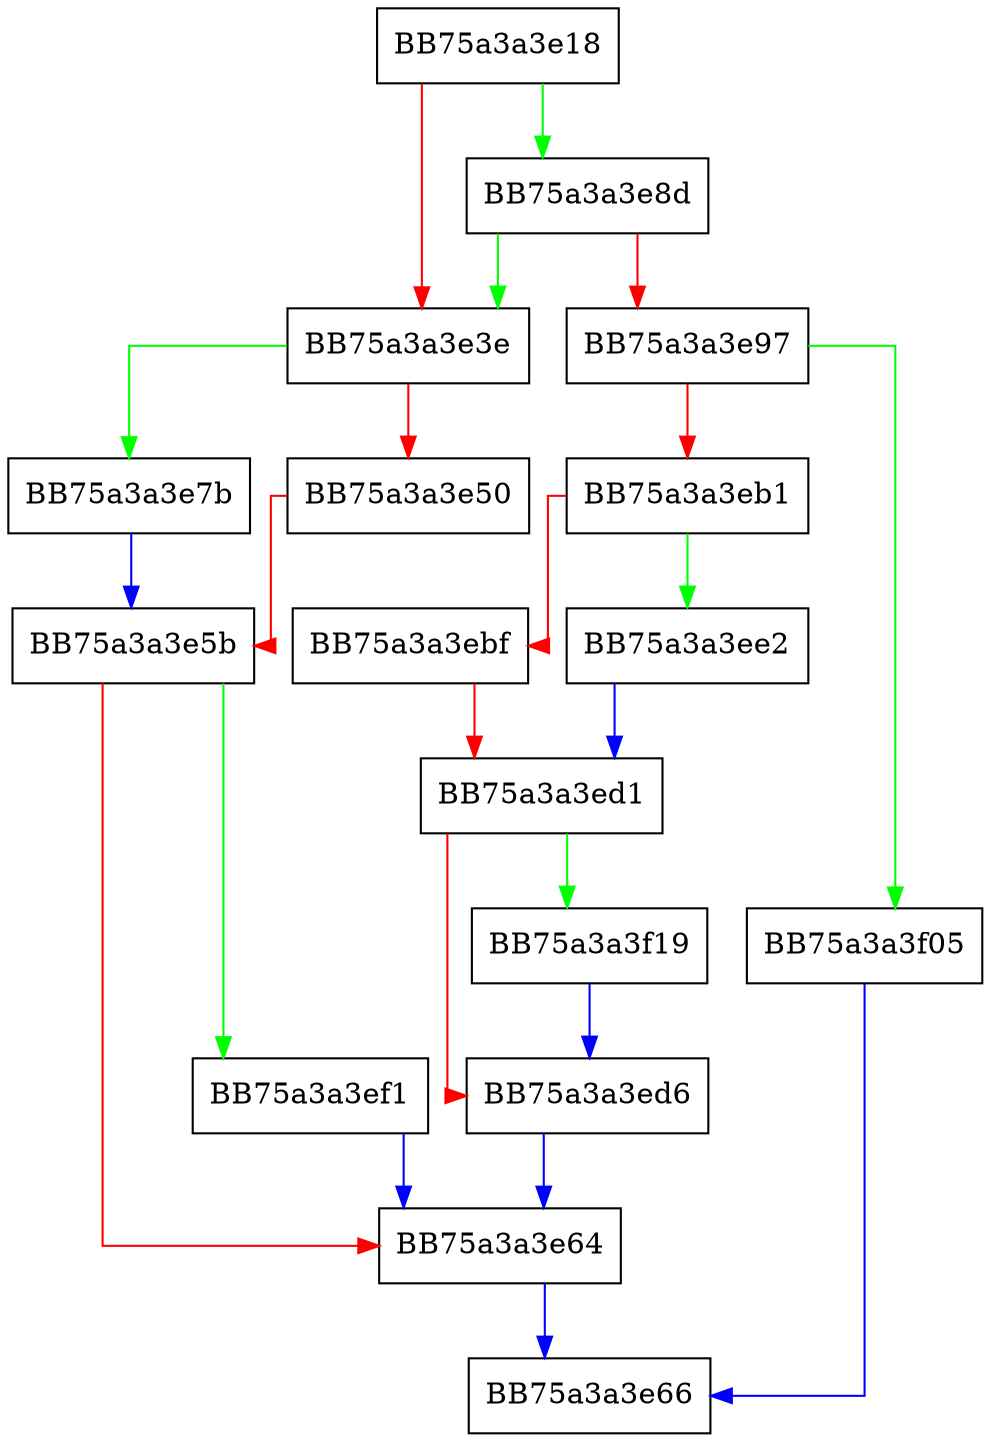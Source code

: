 digraph handleInlineString {
  node [shape="box"];
  graph [splines=ortho];
  BB75a3a3e18 -> BB75a3a3e8d [color="green"];
  BB75a3a3e18 -> BB75a3a3e3e [color="red"];
  BB75a3a3e3e -> BB75a3a3e7b [color="green"];
  BB75a3a3e3e -> BB75a3a3e50 [color="red"];
  BB75a3a3e50 -> BB75a3a3e5b [color="red"];
  BB75a3a3e5b -> BB75a3a3ef1 [color="green"];
  BB75a3a3e5b -> BB75a3a3e64 [color="red"];
  BB75a3a3e64 -> BB75a3a3e66 [color="blue"];
  BB75a3a3e7b -> BB75a3a3e5b [color="blue"];
  BB75a3a3e8d -> BB75a3a3e3e [color="green"];
  BB75a3a3e8d -> BB75a3a3e97 [color="red"];
  BB75a3a3e97 -> BB75a3a3f05 [color="green"];
  BB75a3a3e97 -> BB75a3a3eb1 [color="red"];
  BB75a3a3eb1 -> BB75a3a3ee2 [color="green"];
  BB75a3a3eb1 -> BB75a3a3ebf [color="red"];
  BB75a3a3ebf -> BB75a3a3ed1 [color="red"];
  BB75a3a3ed1 -> BB75a3a3f19 [color="green"];
  BB75a3a3ed1 -> BB75a3a3ed6 [color="red"];
  BB75a3a3ed6 -> BB75a3a3e64 [color="blue"];
  BB75a3a3ee2 -> BB75a3a3ed1 [color="blue"];
  BB75a3a3ef1 -> BB75a3a3e64 [color="blue"];
  BB75a3a3f05 -> BB75a3a3e66 [color="blue"];
  BB75a3a3f19 -> BB75a3a3ed6 [color="blue"];
}